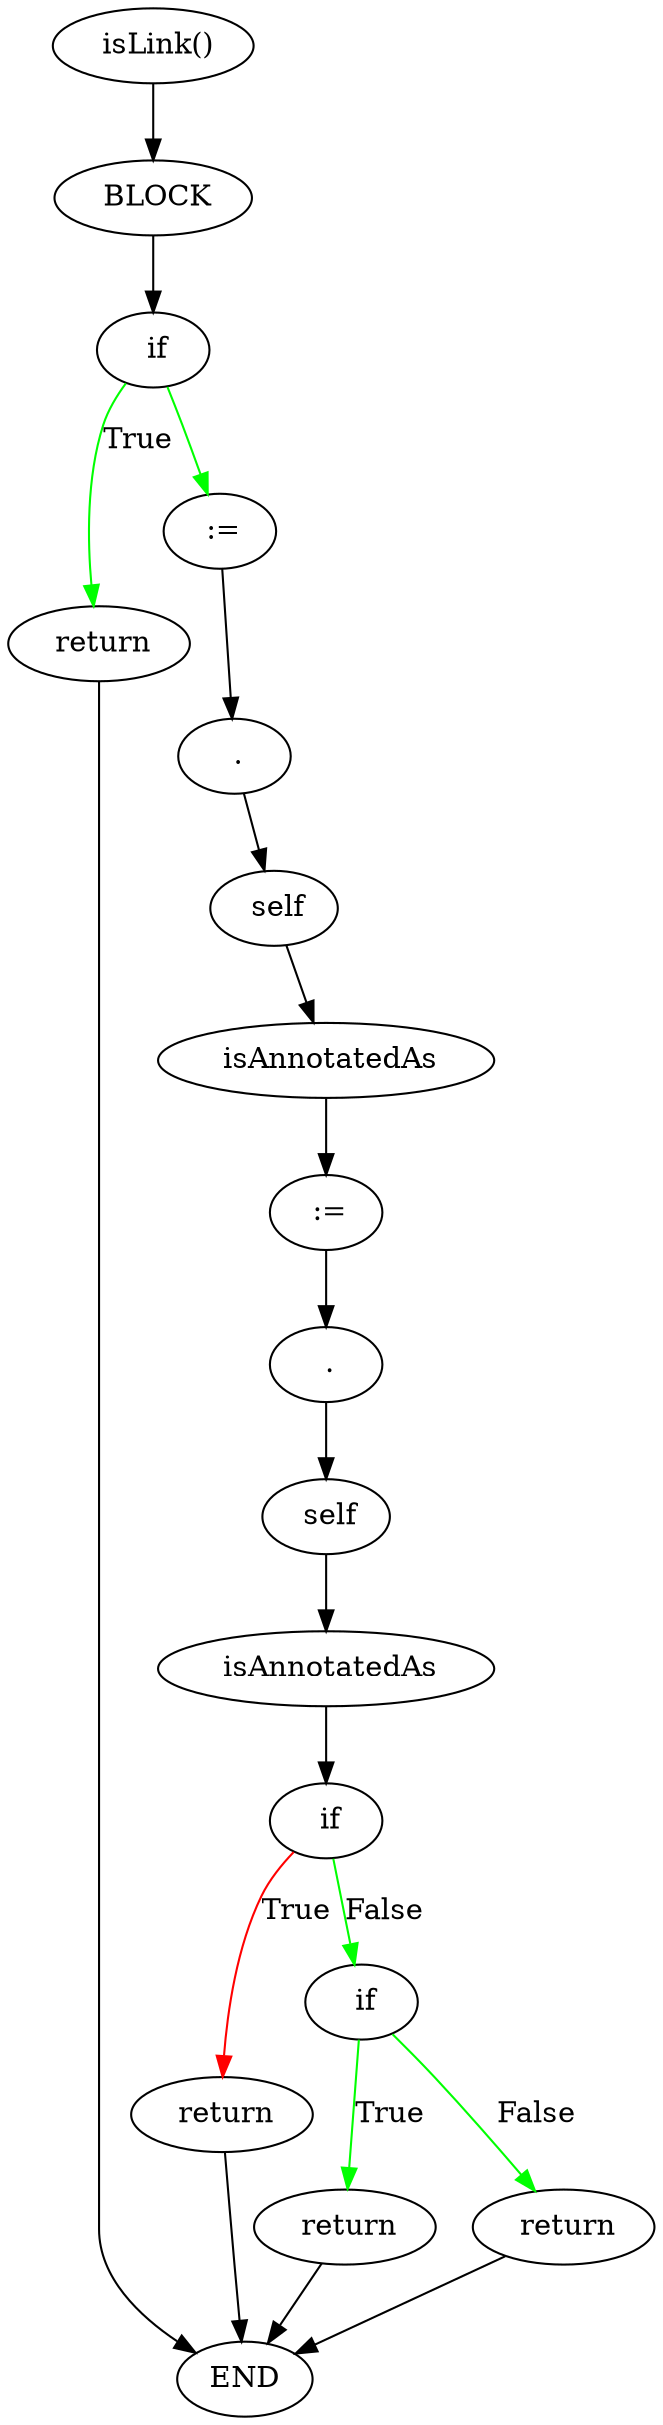 digraph testGraph {
982[label=" isLink()"]
984[label="BLOCK"]
982 -> 984[color=black]
984[label=" BLOCK"]
985[label="if"]
984 -> 985[color=black]
985[label=" if"]
986[label="return"]
985 -> 986[label="True",color=green]
992[label=":="]
985 -> 992[color=green]
986[label=" return"]
983[label="END"]
986 -> 983[color=black]
992[label=" :="]
995[label="."]
992 -> 995[color=black]
983[label=" END"]
995[label=" ."]
996[label="self"]
995 -> 996[color=black]
996[label=" self"]
997[label="isAnnotatedAs"]
996 -> 997[color=black]
997[label=" isAnnotatedAs"]
1000[label=":="]
997 -> 1000[color=black]
1000[label=" :="]
1003[label="."]
1000 -> 1003[color=black]
1003[label=" ."]
1004[label="self"]
1003 -> 1004[color=black]
1004[label=" self"]
1005[label="isAnnotatedAs"]
1004 -> 1005[color=black]
1005[label=" isAnnotatedAs"]
1008[label="if"]
1005 -> 1008[color=black]
1008[label=" if"]
1009[label="return"]
1008 -> 1009[label="True",color=red]
1010[label="if"]
1008 -> 1010[label="False",color=green]
1009[label=" return"]
983[label="END"]
1009 -> 983[color=black]
1010[label=" if"]
1013[label="return"]
1010 -> 1013[label="True",color=green]
1015[label="return"]
1010 -> 1015[label="False",color=green]
1013[label=" return"]
983[label="END"]
1013 -> 983[color=black]
1015[label=" return"]
983[label="END"]
1015 -> 983[color=black]
}
